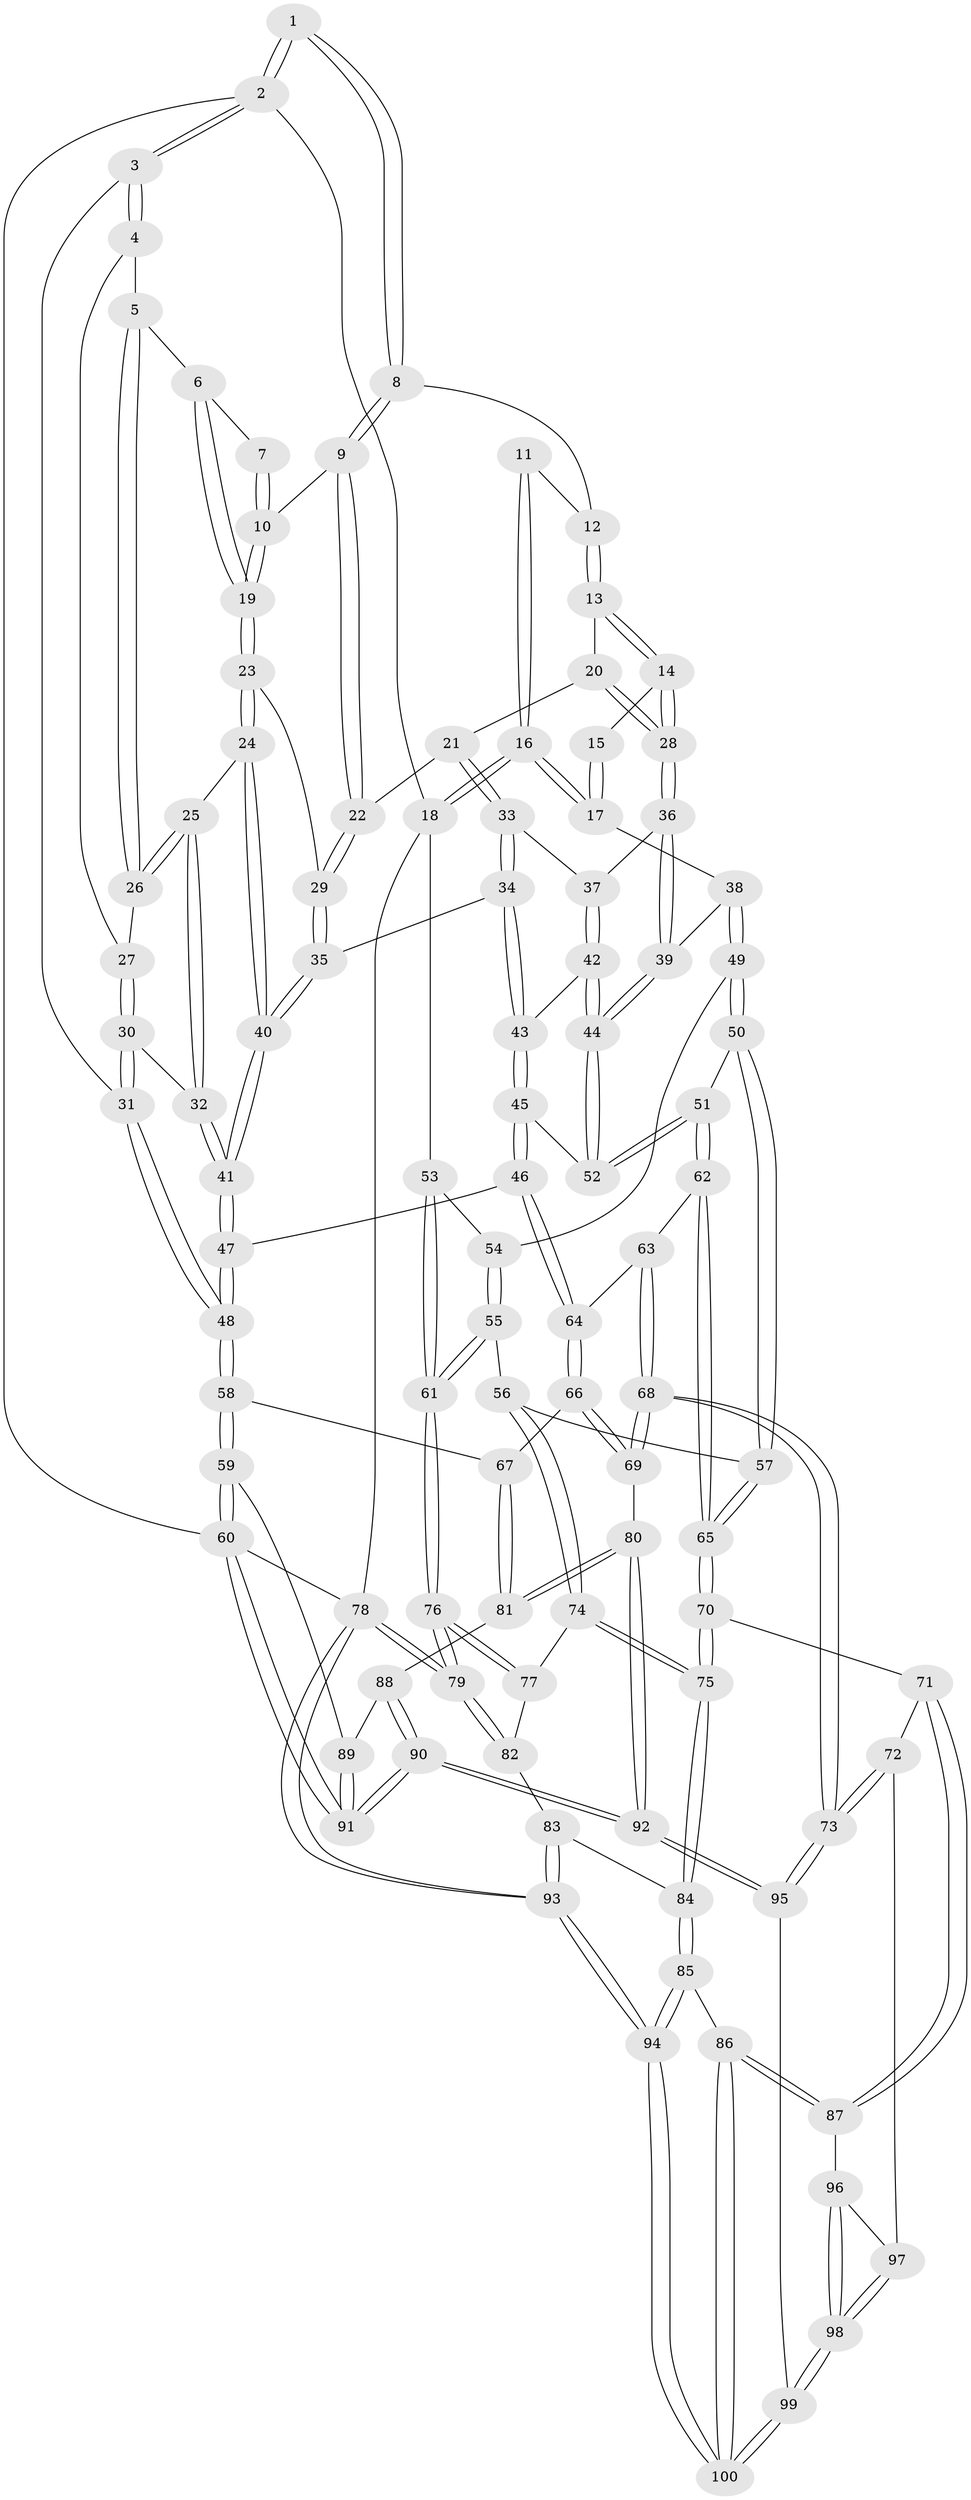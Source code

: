 // coarse degree distribution, {4: 0.4714285714285714, 8: 0.014285714285714285, 5: 0.34285714285714286, 3: 0.11428571428571428, 6: 0.05714285714285714}
// Generated by graph-tools (version 1.1) at 2025/24/03/03/25 07:24:32]
// undirected, 100 vertices, 247 edges
graph export_dot {
graph [start="1"]
  node [color=gray90,style=filled];
  1 [pos="+0.2653476196166114+0"];
  2 [pos="+0+0"];
  3 [pos="+0+0"];
  4 [pos="+0.07801065296714577+0.0643743173682969"];
  5 [pos="+0.11207560029349521+0.05674605315790942"];
  6 [pos="+0.14559361361437875+0.04405765510124502"];
  7 [pos="+0.25112697466539496+0"];
  8 [pos="+0.37180976739432264+0"];
  9 [pos="+0.3539703245506042+0.05760833829746495"];
  10 [pos="+0.20873771789130963+0.11559530837647795"];
  11 [pos="+0.8485374157938605+0"];
  12 [pos="+0.5014519417839636+0"];
  13 [pos="+0.5499671211513469+0"];
  14 [pos="+0.6037150660884016+0.11370300090692174"];
  15 [pos="+0.7791202090680142+0"];
  16 [pos="+1+0"];
  17 [pos="+0.768884996109859+0.21977800099139444"];
  18 [pos="+1+0"];
  19 [pos="+0.19913463709272772+0.12478000292704464"];
  20 [pos="+0.4489933644333796+0.12461966870622367"];
  21 [pos="+0.37558734764524626+0.12699287878013105"];
  22 [pos="+0.3732553767233319+0.12341338902501064"];
  23 [pos="+0.19194849252647236+0.1475526032626827"];
  24 [pos="+0.17030881369636805+0.1595495222726137"];
  25 [pos="+0.16744516177465754+0.159705388701449"];
  26 [pos="+0.16167846752170287+0.15749308814036977"];
  27 [pos="+0.13728096517285637+0.15042172728035452"];
  28 [pos="+0.6131391821557356+0.16614460942016793"];
  29 [pos="+0.23936990981386597+0.17902368693492932"];
  30 [pos="+0+0.1771281066449578"];
  31 [pos="+0+0.17152778665784246"];
  32 [pos="+0.10981498220752611+0.2220590902888486"];
  33 [pos="+0.38901585800862853+0.2610531135927458"];
  34 [pos="+0.32111469282967975+0.29476230157756833"];
  35 [pos="+0.28794350605794156+0.29257883682952757"];
  36 [pos="+0.6354960447357489+0.2109378922883049"];
  37 [pos="+0.4249623374937076+0.27490219625148127"];
  38 [pos="+0.7551718160993403+0.2566977905090913"];
  39 [pos="+0.68347716737709+0.24241599743923994"];
  40 [pos="+0.18631536071087726+0.33397130396886204"];
  41 [pos="+0.1537221487060613+0.3608304315884572"];
  42 [pos="+0.46651153766651693+0.39648217124363516"];
  43 [pos="+0.33894863095587574+0.42668606379866325"];
  44 [pos="+0.5184860320967366+0.45155691426087335"];
  45 [pos="+0.29548448938125194+0.53535032201844"];
  46 [pos="+0.2752688017124986+0.5473765055590533"];
  47 [pos="+0.05537223768875534+0.48913105656964595"];
  48 [pos="+0+0.5424968911272232"];
  49 [pos="+0.8193328291014531+0.3226355827235775"];
  50 [pos="+0.6581244406021071+0.5388848983074588"];
  51 [pos="+0.5544009699999585+0.5591319069863191"];
  52 [pos="+0.5254143758954049+0.525907281655131"];
  53 [pos="+1+0.291096007995735"];
  54 [pos="+0.8591605300380855+0.3377325528079768"];
  55 [pos="+0.8870976670721408+0.6387004991885642"];
  56 [pos="+0.8642645792313357+0.6572353700283015"];
  57 [pos="+0.8012292693041064+0.6557953395484064"];
  58 [pos="+0+0.5829627772297475"];
  59 [pos="+0+0.6302057692041669"];
  60 [pos="+0+1"];
  61 [pos="+1+0.6499252952126766"];
  62 [pos="+0.5399571407642246+0.6563668352103776"];
  63 [pos="+0.4982487393962768+0.686274286961661"];
  64 [pos="+0.3094930095705702+0.6562386695656552"];
  65 [pos="+0.6525703163647045+0.7711802623052588"];
  66 [pos="+0.2952868032116386+0.7165867626504538"];
  67 [pos="+0.11212279431720716+0.760264748476323"];
  68 [pos="+0.4130448847266617+0.8708131529947716"];
  69 [pos="+0.33240285042398876+0.8115847587785261"];
  70 [pos="+0.6543024054660244+0.7994462546250573"];
  71 [pos="+0.6267934334193433+0.8338920699450102"];
  72 [pos="+0.5543177215696391+0.8836205129901075"];
  73 [pos="+0.41902778371267624+0.8863458714471102"];
  74 [pos="+0.8691913771967729+0.7747022020506319"];
  75 [pos="+0.7674386481153992+0.8686500088236636"];
  76 [pos="+1+0.6983018030118883"];
  77 [pos="+0.9094940973412311+0.8172636103260009"];
  78 [pos="+1+1"];
  79 [pos="+1+1"];
  80 [pos="+0.1768351839999799+0.8689939124310939"];
  81 [pos="+0.16795428255475076+0.8618957595674833"];
  82 [pos="+0.9410758693968979+0.8877102465516236"];
  83 [pos="+0.8370053342304187+0.9112506595899711"];
  84 [pos="+0.7687698807190271+0.8743850831746527"];
  85 [pos="+0.7659515371649068+0.8841033266708731"];
  86 [pos="+0.6908294855828123+0.9801312824835838"];
  87 [pos="+0.677176784838466+0.9667381867981599"];
  88 [pos="+0.07586494603358829+0.9163104823667361"];
  89 [pos="+0.043049635404069544+0.9040770525774744"];
  90 [pos="+0.1262347426314897+1"];
  91 [pos="+0+1"];
  92 [pos="+0.2710982189746832+1"];
  93 [pos="+0.9633454316966837+1"];
  94 [pos="+0.9101385904017788+1"];
  95 [pos="+0.32652221362622014+1"];
  96 [pos="+0.6176981567074558+0.953357405734169"];
  97 [pos="+0.5712944612634944+0.9206823116518765"];
  98 [pos="+0.575563070366296+1"];
  99 [pos="+0.5744963211977355+1"];
  100 [pos="+0.7164997802838244+1"];
  1 -- 2;
  1 -- 2;
  1 -- 8;
  1 -- 8;
  2 -- 3;
  2 -- 3;
  2 -- 18;
  2 -- 60;
  3 -- 4;
  3 -- 4;
  3 -- 31;
  4 -- 5;
  4 -- 27;
  5 -- 6;
  5 -- 26;
  5 -- 26;
  6 -- 7;
  6 -- 19;
  6 -- 19;
  7 -- 10;
  7 -- 10;
  8 -- 9;
  8 -- 9;
  8 -- 12;
  9 -- 10;
  9 -- 22;
  9 -- 22;
  10 -- 19;
  10 -- 19;
  11 -- 12;
  11 -- 16;
  11 -- 16;
  12 -- 13;
  12 -- 13;
  13 -- 14;
  13 -- 14;
  13 -- 20;
  14 -- 15;
  14 -- 28;
  14 -- 28;
  15 -- 17;
  15 -- 17;
  16 -- 17;
  16 -- 17;
  16 -- 18;
  16 -- 18;
  17 -- 38;
  18 -- 53;
  18 -- 78;
  19 -- 23;
  19 -- 23;
  20 -- 21;
  20 -- 28;
  20 -- 28;
  21 -- 22;
  21 -- 33;
  21 -- 33;
  22 -- 29;
  22 -- 29;
  23 -- 24;
  23 -- 24;
  23 -- 29;
  24 -- 25;
  24 -- 40;
  24 -- 40;
  25 -- 26;
  25 -- 26;
  25 -- 32;
  25 -- 32;
  26 -- 27;
  27 -- 30;
  27 -- 30;
  28 -- 36;
  28 -- 36;
  29 -- 35;
  29 -- 35;
  30 -- 31;
  30 -- 31;
  30 -- 32;
  31 -- 48;
  31 -- 48;
  32 -- 41;
  32 -- 41;
  33 -- 34;
  33 -- 34;
  33 -- 37;
  34 -- 35;
  34 -- 43;
  34 -- 43;
  35 -- 40;
  35 -- 40;
  36 -- 37;
  36 -- 39;
  36 -- 39;
  37 -- 42;
  37 -- 42;
  38 -- 39;
  38 -- 49;
  38 -- 49;
  39 -- 44;
  39 -- 44;
  40 -- 41;
  40 -- 41;
  41 -- 47;
  41 -- 47;
  42 -- 43;
  42 -- 44;
  42 -- 44;
  43 -- 45;
  43 -- 45;
  44 -- 52;
  44 -- 52;
  45 -- 46;
  45 -- 46;
  45 -- 52;
  46 -- 47;
  46 -- 64;
  46 -- 64;
  47 -- 48;
  47 -- 48;
  48 -- 58;
  48 -- 58;
  49 -- 50;
  49 -- 50;
  49 -- 54;
  50 -- 51;
  50 -- 57;
  50 -- 57;
  51 -- 52;
  51 -- 52;
  51 -- 62;
  51 -- 62;
  53 -- 54;
  53 -- 61;
  53 -- 61;
  54 -- 55;
  54 -- 55;
  55 -- 56;
  55 -- 61;
  55 -- 61;
  56 -- 57;
  56 -- 74;
  56 -- 74;
  57 -- 65;
  57 -- 65;
  58 -- 59;
  58 -- 59;
  58 -- 67;
  59 -- 60;
  59 -- 60;
  59 -- 89;
  60 -- 91;
  60 -- 91;
  60 -- 78;
  61 -- 76;
  61 -- 76;
  62 -- 63;
  62 -- 65;
  62 -- 65;
  63 -- 64;
  63 -- 68;
  63 -- 68;
  64 -- 66;
  64 -- 66;
  65 -- 70;
  65 -- 70;
  66 -- 67;
  66 -- 69;
  66 -- 69;
  67 -- 81;
  67 -- 81;
  68 -- 69;
  68 -- 69;
  68 -- 73;
  68 -- 73;
  69 -- 80;
  70 -- 71;
  70 -- 75;
  70 -- 75;
  71 -- 72;
  71 -- 87;
  71 -- 87;
  72 -- 73;
  72 -- 73;
  72 -- 97;
  73 -- 95;
  73 -- 95;
  74 -- 75;
  74 -- 75;
  74 -- 77;
  75 -- 84;
  75 -- 84;
  76 -- 77;
  76 -- 77;
  76 -- 79;
  76 -- 79;
  77 -- 82;
  78 -- 79;
  78 -- 79;
  78 -- 93;
  78 -- 93;
  79 -- 82;
  79 -- 82;
  80 -- 81;
  80 -- 81;
  80 -- 92;
  80 -- 92;
  81 -- 88;
  82 -- 83;
  83 -- 84;
  83 -- 93;
  83 -- 93;
  84 -- 85;
  84 -- 85;
  85 -- 86;
  85 -- 94;
  85 -- 94;
  86 -- 87;
  86 -- 87;
  86 -- 100;
  86 -- 100;
  87 -- 96;
  88 -- 89;
  88 -- 90;
  88 -- 90;
  89 -- 91;
  89 -- 91;
  90 -- 91;
  90 -- 91;
  90 -- 92;
  90 -- 92;
  92 -- 95;
  92 -- 95;
  93 -- 94;
  93 -- 94;
  94 -- 100;
  94 -- 100;
  95 -- 99;
  96 -- 97;
  96 -- 98;
  96 -- 98;
  97 -- 98;
  97 -- 98;
  98 -- 99;
  98 -- 99;
  99 -- 100;
  99 -- 100;
}
